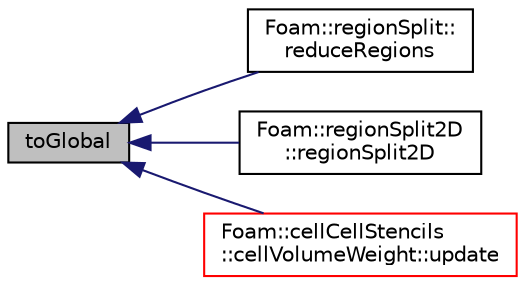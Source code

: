 digraph "toGlobal"
{
  bgcolor="transparent";
  edge [fontname="Helvetica",fontsize="10",labelfontname="Helvetica",labelfontsize="10"];
  node [fontname="Helvetica",fontsize="10",shape=record];
  rankdir="LR";
  Node1 [label="toGlobal",height=0.2,width=0.4,color="black", fillcolor="grey75", style="filled" fontcolor="black"];
  Node1 -> Node2 [dir="back",color="midnightblue",fontsize="10",style="solid",fontname="Helvetica"];
  Node2 [label="Foam::regionSplit::\lreduceRegions",height=0.2,width=0.4,color="black",URL="$classFoam_1_1regionSplit.html#aee98dcd8931af6c03badb8a1118b5e90",tooltip="Manually consolidate the regions globally by swapping information. "];
  Node1 -> Node3 [dir="back",color="midnightblue",fontsize="10",style="solid",fontname="Helvetica"];
  Node3 [label="Foam::regionSplit2D\l::regionSplit2D",height=0.2,width=0.4,color="black",URL="$classFoam_1_1regionSplit2D.html#a68c13111f73ce772c8dd2b0d87c88e17",tooltip="Construct from mesh and list of blocked faces. "];
  Node1 -> Node4 [dir="back",color="midnightblue",fontsize="10",style="solid",fontname="Helvetica"];
  Node4 [label="Foam::cellCellStencils\l::cellVolumeWeight::update",height=0.2,width=0.4,color="red",URL="$classFoam_1_1cellCellStencils_1_1cellVolumeWeight.html#aa2aac016e2bf7b5bd2b271786c2791aa",tooltip="Update stencils. Return false if nothing changed. "];
}
